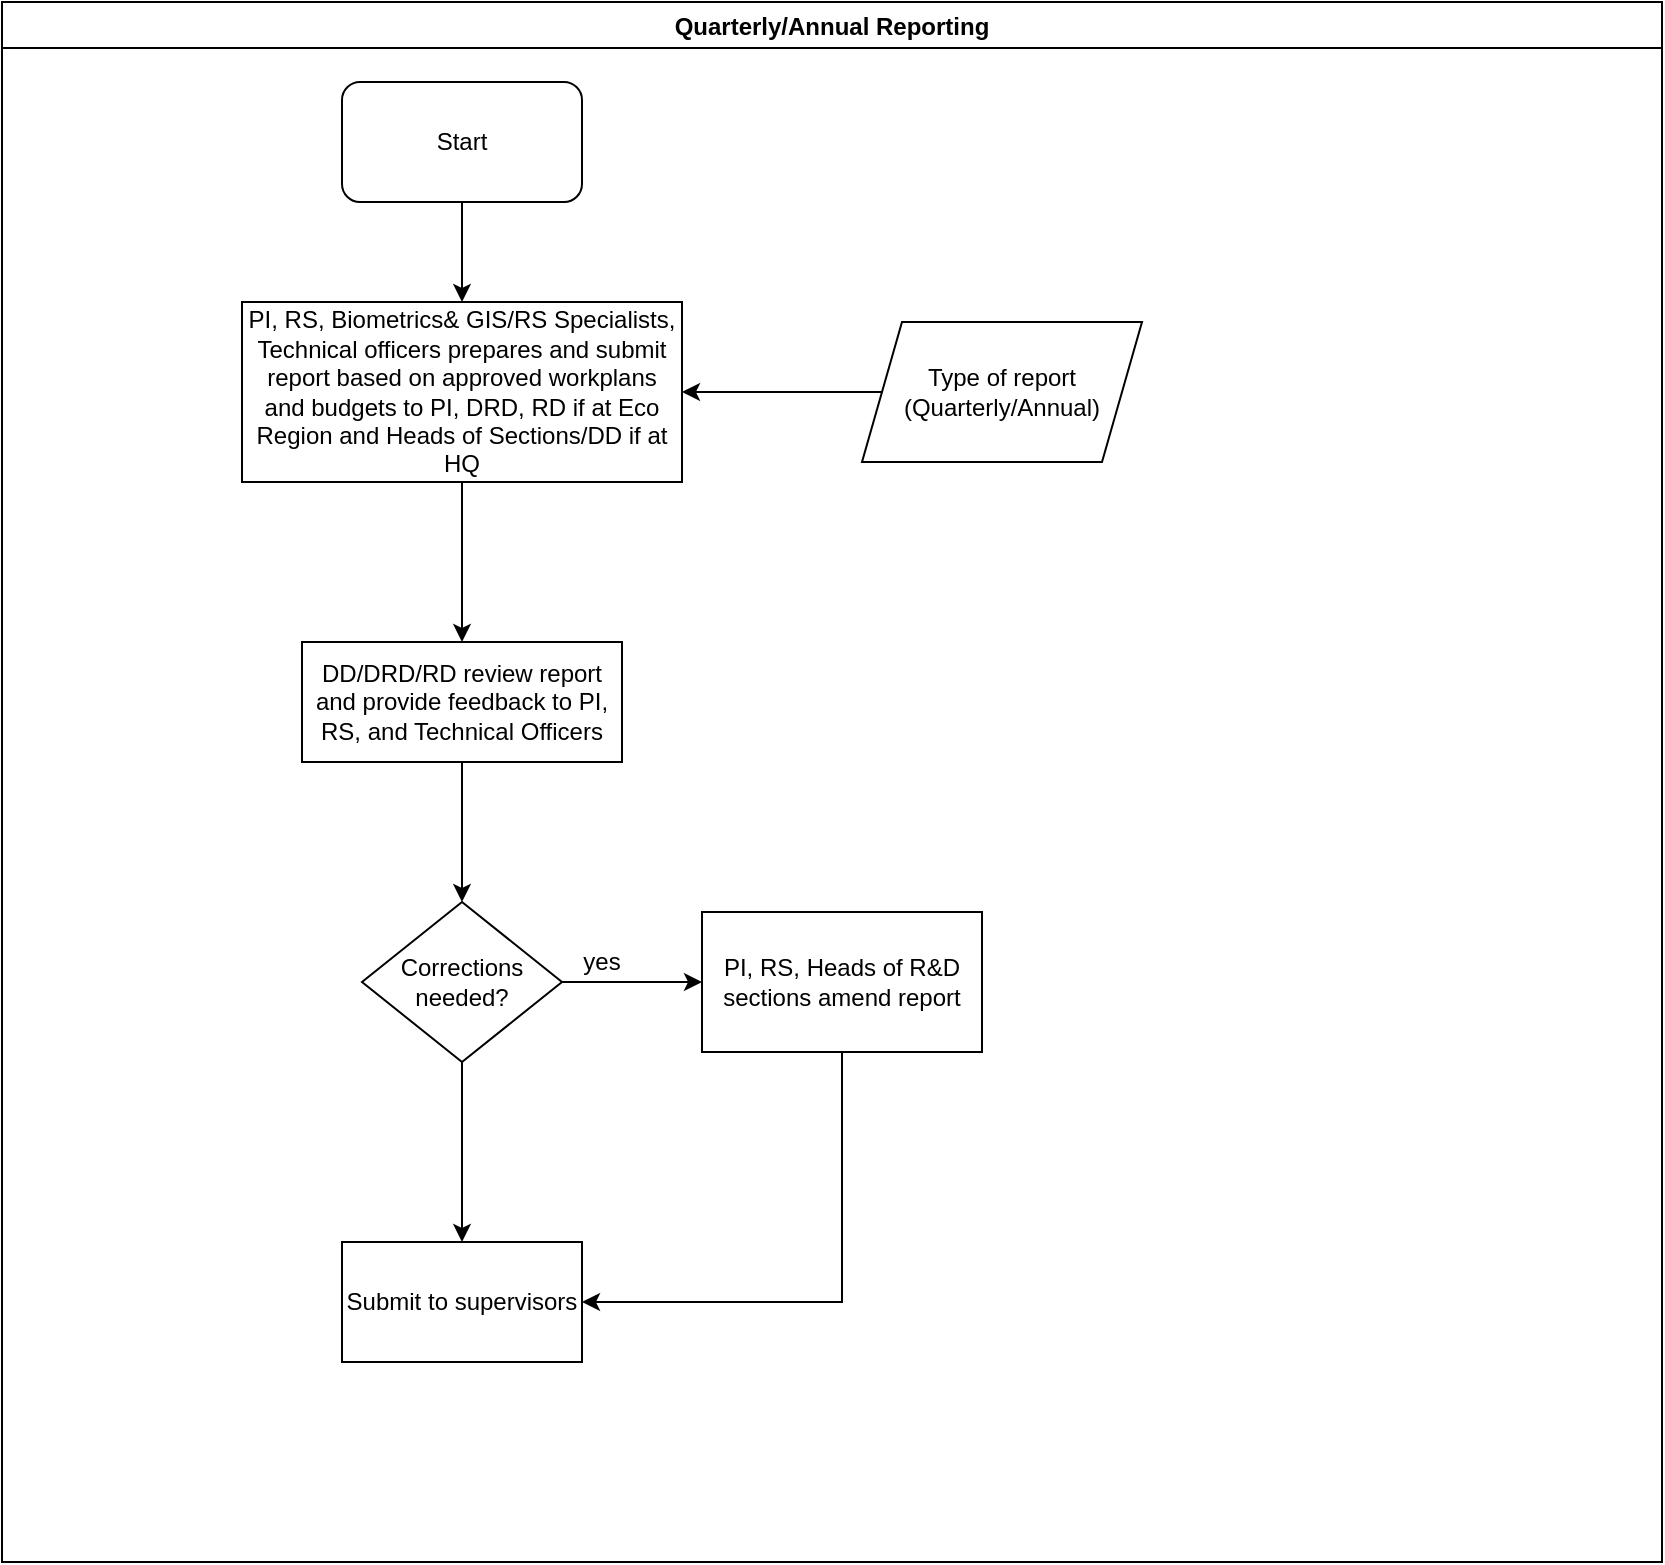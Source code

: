 <mxfile version="14.2.7" type="github">
  <diagram id="KoK0PCqbbtq8ZABcu_Ot" name="Page-1">
    <mxGraphModel dx="1038" dy="547" grid="1" gridSize="10" guides="1" tooltips="1" connect="1" arrows="1" fold="1" page="1" pageScale="1" pageWidth="1169" pageHeight="827" math="0" shadow="0">
      <root>
        <mxCell id="0" />
        <mxCell id="1" parent="0" />
        <mxCell id="OQvwtEZu1LkCvoDyPKeE-1" value="Quarterly/Annual Reporting" style="swimlane;" vertex="1" parent="1">
          <mxGeometry x="10" y="30" width="830" height="780" as="geometry" />
        </mxCell>
        <mxCell id="OQvwtEZu1LkCvoDyPKeE-2" value="Start" style="rounded=1;whiteSpace=wrap;html=1;" vertex="1" parent="OQvwtEZu1LkCvoDyPKeE-1">
          <mxGeometry x="170" y="40" width="120" height="60" as="geometry" />
        </mxCell>
        <mxCell id="OQvwtEZu1LkCvoDyPKeE-6" value="PI, RS, Biometrics&amp;amp; GIS/RS Specialists, Technical officers prepares and submit report based on approved workplans and budgets to PI, DRD, RD if at Eco Region and Heads of Sections/DD if at HQ" style="rounded=0;whiteSpace=wrap;html=1;" vertex="1" parent="OQvwtEZu1LkCvoDyPKeE-1">
          <mxGeometry x="120" y="150" width="220" height="90" as="geometry" />
        </mxCell>
        <mxCell id="OQvwtEZu1LkCvoDyPKeE-5" value="" style="edgeStyle=orthogonalEdgeStyle;rounded=0;orthogonalLoop=1;jettySize=auto;html=1;" edge="1" parent="OQvwtEZu1LkCvoDyPKeE-1" source="OQvwtEZu1LkCvoDyPKeE-2" target="OQvwtEZu1LkCvoDyPKeE-6">
          <mxGeometry relative="1" as="geometry">
            <mxPoint x="230" y="180" as="targetPoint" />
          </mxGeometry>
        </mxCell>
        <mxCell id="OQvwtEZu1LkCvoDyPKeE-7" value="Type of report (Quarterly/Annual)" style="shape=parallelogram;perimeter=parallelogramPerimeter;whiteSpace=wrap;html=1;fixedSize=1;" vertex="1" parent="OQvwtEZu1LkCvoDyPKeE-1">
          <mxGeometry x="430" y="160" width="140" height="70" as="geometry" />
        </mxCell>
        <mxCell id="OQvwtEZu1LkCvoDyPKeE-9" value="" style="edgeStyle=orthogonalEdgeStyle;rounded=0;orthogonalLoop=1;jettySize=auto;html=1;" edge="1" parent="OQvwtEZu1LkCvoDyPKeE-1" source="OQvwtEZu1LkCvoDyPKeE-7" target="OQvwtEZu1LkCvoDyPKeE-6">
          <mxGeometry relative="1" as="geometry">
            <mxPoint x="390" y="195" as="targetPoint" />
          </mxGeometry>
        </mxCell>
        <mxCell id="OQvwtEZu1LkCvoDyPKeE-10" value="DD/DRD/RD review report and provide feedback to PI, RS, and Technical Officers" style="whiteSpace=wrap;html=1;rounded=0;" vertex="1" parent="OQvwtEZu1LkCvoDyPKeE-1">
          <mxGeometry x="150" y="320" width="160" height="60" as="geometry" />
        </mxCell>
        <mxCell id="OQvwtEZu1LkCvoDyPKeE-11" value="" style="edgeStyle=orthogonalEdgeStyle;rounded=0;orthogonalLoop=1;jettySize=auto;html=1;" edge="1" parent="OQvwtEZu1LkCvoDyPKeE-1" source="OQvwtEZu1LkCvoDyPKeE-6" target="OQvwtEZu1LkCvoDyPKeE-10">
          <mxGeometry relative="1" as="geometry" />
        </mxCell>
        <mxCell id="OQvwtEZu1LkCvoDyPKeE-14" value="PI, RS, Heads of R&amp;amp;D sections amend report" style="whiteSpace=wrap;html=1;rounded=0;" vertex="1" parent="OQvwtEZu1LkCvoDyPKeE-1">
          <mxGeometry x="350" y="455" width="140" height="70" as="geometry" />
        </mxCell>
        <mxCell id="OQvwtEZu1LkCvoDyPKeE-16" value="yes" style="text;html=1;strokeColor=none;fillColor=none;align=center;verticalAlign=middle;whiteSpace=wrap;rounded=0;" vertex="1" parent="OQvwtEZu1LkCvoDyPKeE-1">
          <mxGeometry x="280" y="470" width="40" height="20" as="geometry" />
        </mxCell>
        <mxCell id="OQvwtEZu1LkCvoDyPKeE-15" value="" style="edgeStyle=orthogonalEdgeStyle;rounded=0;orthogonalLoop=1;jettySize=auto;html=1;" edge="1" parent="1" source="OQvwtEZu1LkCvoDyPKeE-12" target="OQvwtEZu1LkCvoDyPKeE-14">
          <mxGeometry relative="1" as="geometry" />
        </mxCell>
        <mxCell id="OQvwtEZu1LkCvoDyPKeE-18" value="" style="edgeStyle=orthogonalEdgeStyle;rounded=0;orthogonalLoop=1;jettySize=auto;html=1;" edge="1" parent="1" source="OQvwtEZu1LkCvoDyPKeE-12" target="OQvwtEZu1LkCvoDyPKeE-17">
          <mxGeometry relative="1" as="geometry" />
        </mxCell>
        <mxCell id="OQvwtEZu1LkCvoDyPKeE-12" value="Corrections needed?" style="rhombus;whiteSpace=wrap;html=1;rounded=0;" vertex="1" parent="1">
          <mxGeometry x="190" y="480" width="100" height="80" as="geometry" />
        </mxCell>
        <mxCell id="OQvwtEZu1LkCvoDyPKeE-13" value="" style="edgeStyle=orthogonalEdgeStyle;rounded=0;orthogonalLoop=1;jettySize=auto;html=1;" edge="1" parent="1" source="OQvwtEZu1LkCvoDyPKeE-10" target="OQvwtEZu1LkCvoDyPKeE-12">
          <mxGeometry relative="1" as="geometry" />
        </mxCell>
        <mxCell id="OQvwtEZu1LkCvoDyPKeE-17" value="Submit to supervisors" style="whiteSpace=wrap;html=1;rounded=0;" vertex="1" parent="1">
          <mxGeometry x="180" y="650" width="120" height="60" as="geometry" />
        </mxCell>
        <mxCell id="OQvwtEZu1LkCvoDyPKeE-20" value="" style="edgeStyle=orthogonalEdgeStyle;rounded=0;orthogonalLoop=1;jettySize=auto;html=1;entryX=1;entryY=0.5;entryDx=0;entryDy=0;" edge="1" parent="1" source="OQvwtEZu1LkCvoDyPKeE-14" target="OQvwtEZu1LkCvoDyPKeE-17">
          <mxGeometry relative="1" as="geometry">
            <mxPoint x="430" y="640" as="targetPoint" />
            <Array as="points">
              <mxPoint x="430" y="680" />
            </Array>
          </mxGeometry>
        </mxCell>
      </root>
    </mxGraphModel>
  </diagram>
</mxfile>
